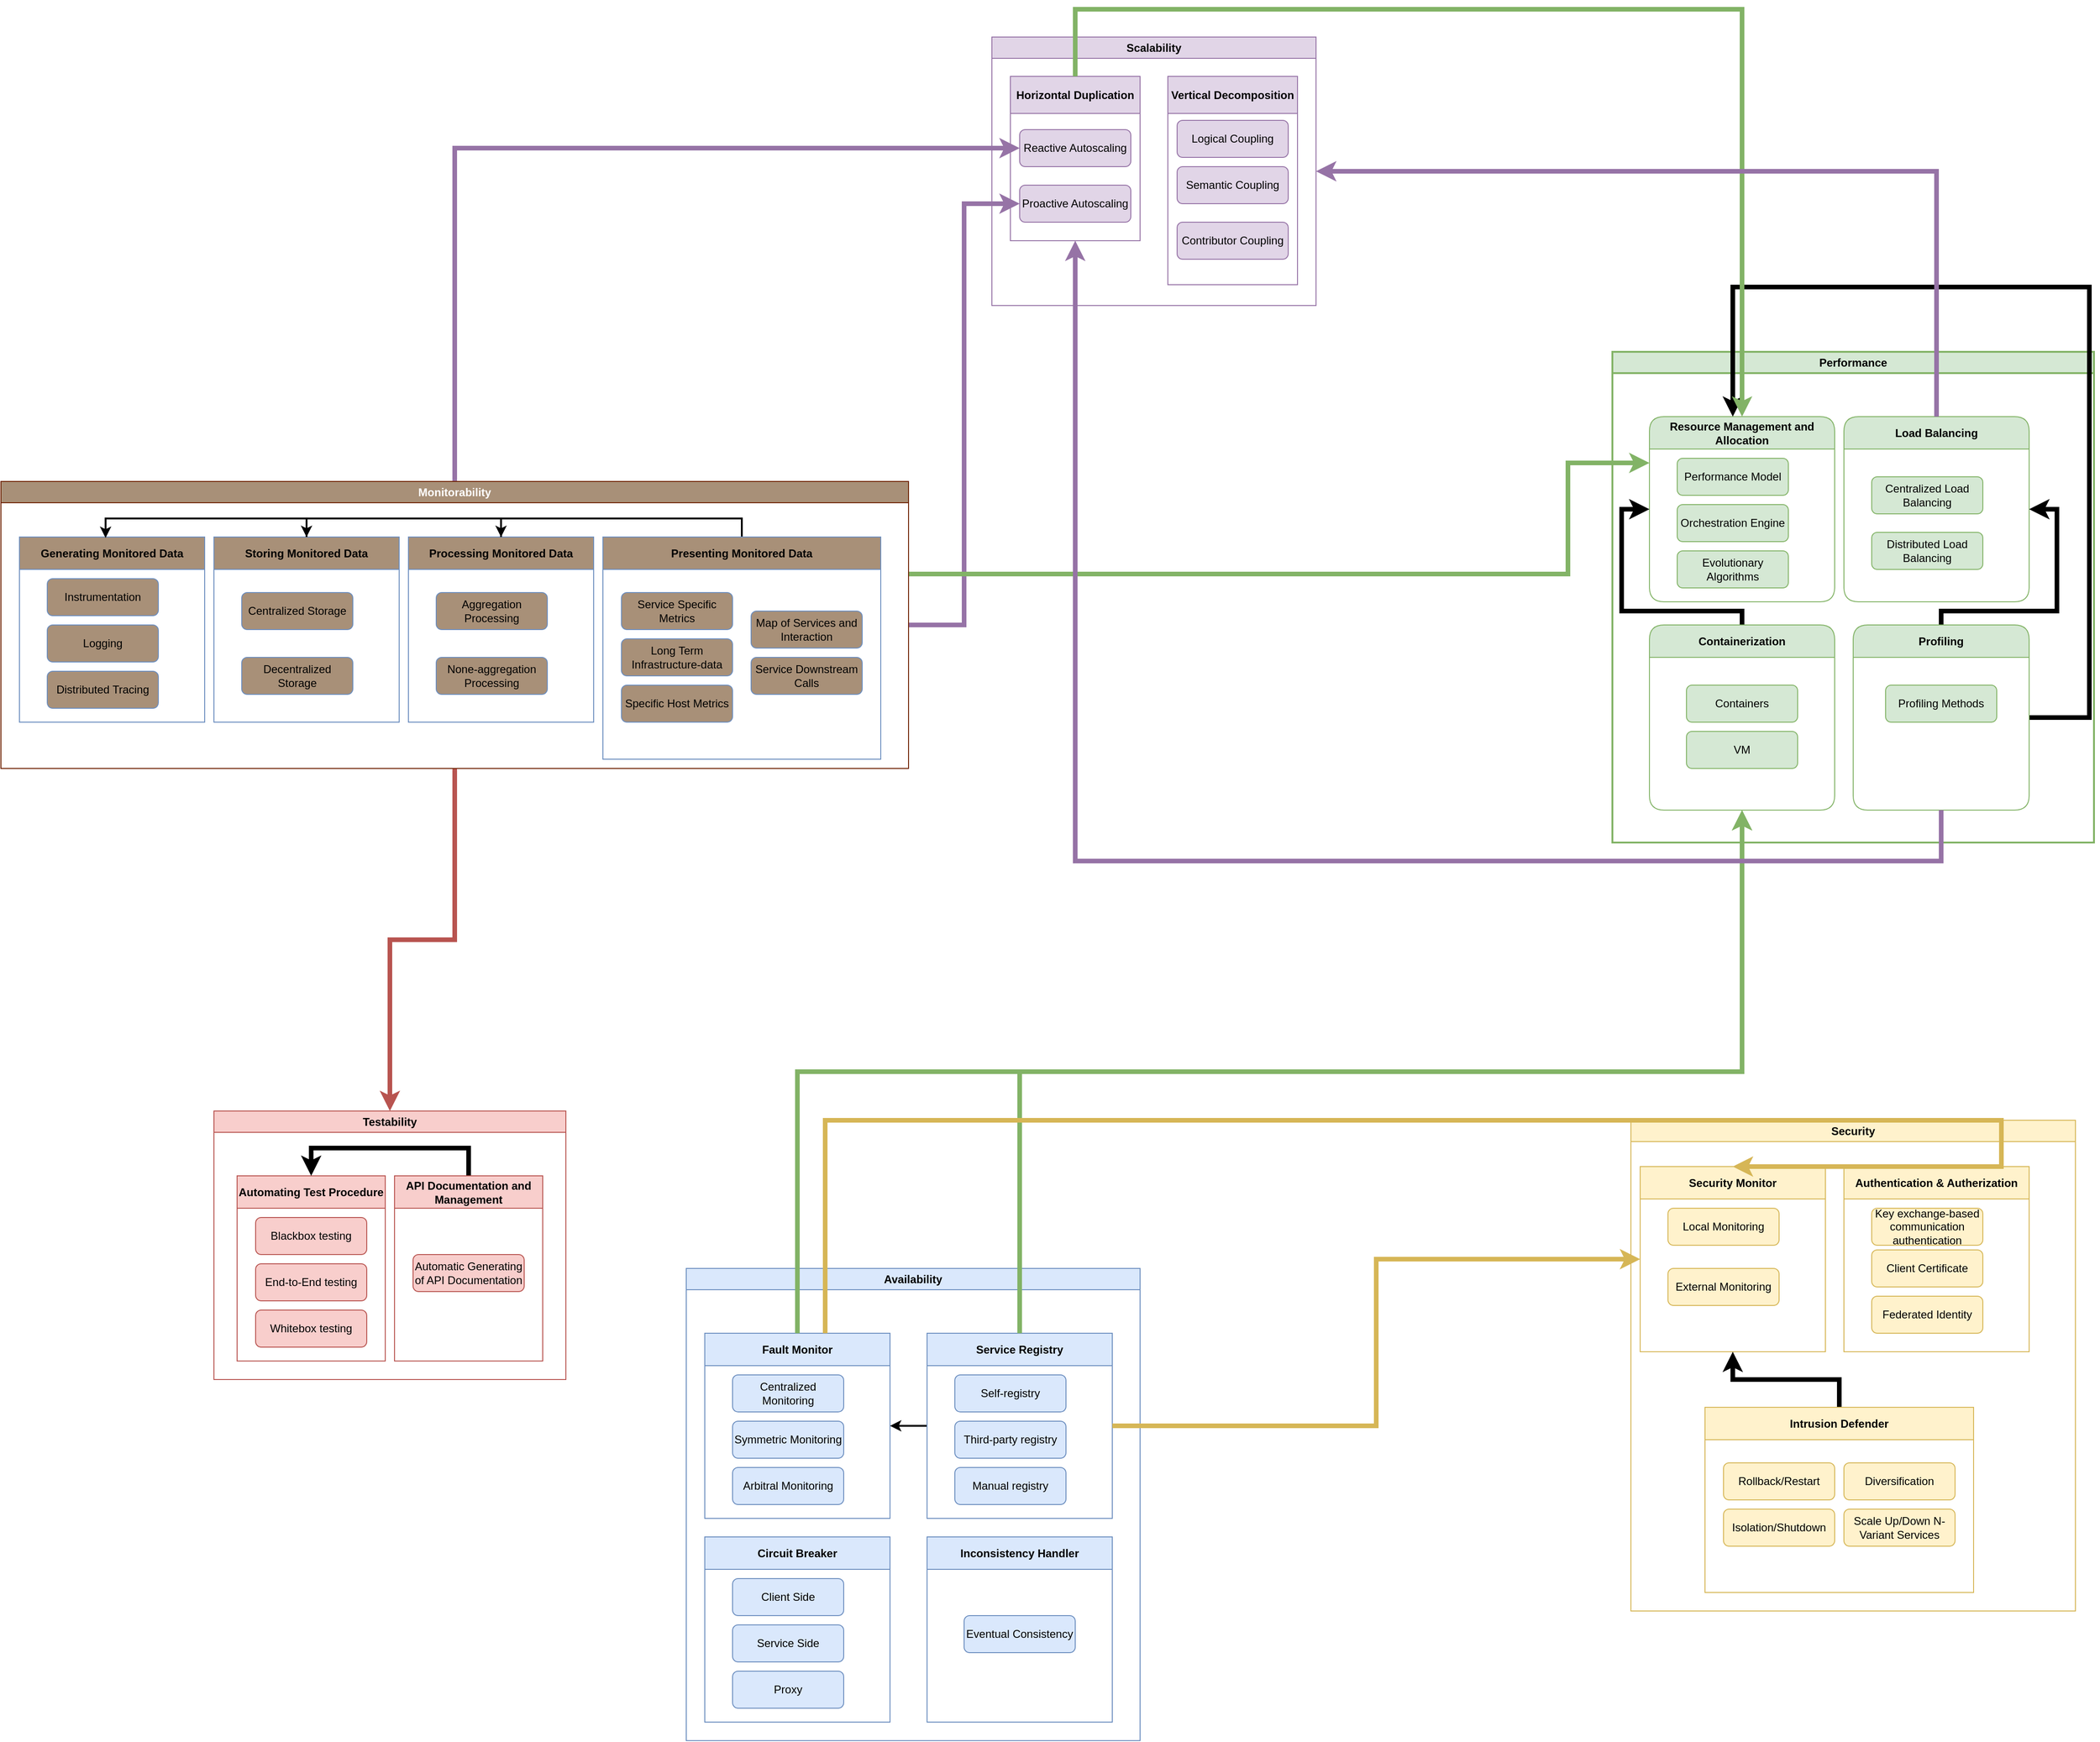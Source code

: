 <mxfile version="22.0.8" type="github">
  <diagram id="R2lEEEUBdFMjLlhIrx00" name="Page-1">
    <mxGraphModel dx="4310" dy="2520" grid="1" gridSize="10" guides="1" tooltips="1" connect="1" arrows="1" fold="1" page="1" pageScale="1" pageWidth="1920" pageHeight="1200" math="0" shadow="0" extFonts="Permanent Marker^https://fonts.googleapis.com/css?family=Permanent+Marker">
      <root>
        <mxCell id="0" />
        <mxCell id="1" parent="0" />
        <mxCell id="cCLrs_CAnp8vthAAdHYO-9" value="&lt;div&gt;Scalability&lt;/div&gt;" style="swimlane;whiteSpace=wrap;html=1;fillColor=#e1d5e7;strokeColor=#9673a6;" parent="1" vertex="1">
          <mxGeometry x="-810" y="-420" width="350" height="290" as="geometry" />
        </mxCell>
        <mxCell id="cCLrs_CAnp8vthAAdHYO-12" value="&lt;div&gt;Horizontal Duplication&lt;/div&gt;" style="swimlane;whiteSpace=wrap;html=1;startSize=40;fillColor=#e1d5e7;strokeColor=#9673a6;" parent="cCLrs_CAnp8vthAAdHYO-9" vertex="1">
          <mxGeometry x="20" y="42.5" width="140" height="177.5" as="geometry" />
        </mxCell>
        <mxCell id="cCLrs_CAnp8vthAAdHYO-14" value="Reactive Autoscaling" style="rounded=1;whiteSpace=wrap;html=1;fillColor=#e1d5e7;strokeColor=#9673a6;" parent="cCLrs_CAnp8vthAAdHYO-12" vertex="1">
          <mxGeometry x="10" y="57.5" width="120" height="40" as="geometry" />
        </mxCell>
        <mxCell id="cCLrs_CAnp8vthAAdHYO-15" value="Proactive Autoscaling" style="rounded=1;whiteSpace=wrap;html=1;fillColor=#e1d5e7;strokeColor=#9673a6;" parent="cCLrs_CAnp8vthAAdHYO-12" vertex="1">
          <mxGeometry x="10" y="117.5" width="120" height="40" as="geometry" />
        </mxCell>
        <mxCell id="cCLrs_CAnp8vthAAdHYO-13" value="&lt;div&gt;Vertical Decomposition&lt;/div&gt;" style="swimlane;whiteSpace=wrap;html=1;startSize=40;fillColor=#e1d5e7;strokeColor=#9673a6;" parent="cCLrs_CAnp8vthAAdHYO-9" vertex="1">
          <mxGeometry x="190" y="42.5" width="140" height="225" as="geometry">
            <mxRectangle x="190" y="42.5" width="170" height="40" as="alternateBounds" />
          </mxGeometry>
        </mxCell>
        <mxCell id="cCLrs_CAnp8vthAAdHYO-17" value="&lt;div&gt;Logical Coupling&lt;br&gt;&lt;/div&gt;" style="rounded=1;whiteSpace=wrap;html=1;fillColor=#e1d5e7;strokeColor=#9673a6;" parent="cCLrs_CAnp8vthAAdHYO-13" vertex="1">
          <mxGeometry x="10" y="47.5" width="120" height="40" as="geometry" />
        </mxCell>
        <mxCell id="cCLrs_CAnp8vthAAdHYO-18" value="Semantic Coupling" style="rounded=1;whiteSpace=wrap;html=1;fillColor=#e1d5e7;strokeColor=#9673a6;" parent="cCLrs_CAnp8vthAAdHYO-13" vertex="1">
          <mxGeometry x="10" y="97.5" width="120" height="40" as="geometry" />
        </mxCell>
        <mxCell id="cCLrs_CAnp8vthAAdHYO-19" value="Contributor Coupling" style="rounded=1;whiteSpace=wrap;html=1;fillColor=#e1d5e7;strokeColor=#9673a6;" parent="cCLrs_CAnp8vthAAdHYO-13" vertex="1">
          <mxGeometry x="10" y="157.5" width="120" height="40" as="geometry" />
        </mxCell>
        <mxCell id="cCLrs_CAnp8vthAAdHYO-21" value="Performance" style="swimlane;whiteSpace=wrap;html=1;fillColor=#d5e8d4;strokeColor=#82b366;strokeWidth=2;" parent="1" vertex="1">
          <mxGeometry x="-140" y="-80" width="520" height="530" as="geometry" />
        </mxCell>
        <mxCell id="cCLrs_CAnp8vthAAdHYO-26" value="Resource Management and Allocation" style="swimlane;whiteSpace=wrap;html=1;startSize=35;fillColor=#d5e8d4;strokeColor=#82b366;rounded=1;" parent="cCLrs_CAnp8vthAAdHYO-21" vertex="1">
          <mxGeometry x="40" y="70" width="200" height="200" as="geometry" />
        </mxCell>
        <mxCell id="cCLrs_CAnp8vthAAdHYO-30" value="Performance Model" style="rounded=1;whiteSpace=wrap;html=1;fillColor=#d5e8d4;strokeColor=#82b366;" parent="cCLrs_CAnp8vthAAdHYO-26" vertex="1">
          <mxGeometry x="30" y="45" width="120" height="40" as="geometry" />
        </mxCell>
        <mxCell id="cCLrs_CAnp8vthAAdHYO-31" value="Orchestration Engine" style="rounded=1;whiteSpace=wrap;html=1;fillColor=#d5e8d4;strokeColor=#82b366;" parent="cCLrs_CAnp8vthAAdHYO-26" vertex="1">
          <mxGeometry x="30" y="95" width="120" height="40" as="geometry" />
        </mxCell>
        <mxCell id="cCLrs_CAnp8vthAAdHYO-32" value="Evolutionary Algorithms" style="rounded=1;whiteSpace=wrap;html=1;fillColor=#d5e8d4;strokeColor=#82b366;" parent="cCLrs_CAnp8vthAAdHYO-26" vertex="1">
          <mxGeometry x="30" y="145" width="120" height="40" as="geometry" />
        </mxCell>
        <mxCell id="cCLrs_CAnp8vthAAdHYO-27" value="Load Balancing" style="swimlane;whiteSpace=wrap;html=1;startSize=35;fillColor=#d5e8d4;strokeColor=#82b366;rounded=1;" parent="cCLrs_CAnp8vthAAdHYO-21" vertex="1">
          <mxGeometry x="250" y="70" width="200" height="200" as="geometry" />
        </mxCell>
        <mxCell id="cCLrs_CAnp8vthAAdHYO-33" value="Centralized Load Balancing" style="rounded=1;whiteSpace=wrap;html=1;fillColor=#d5e8d4;strokeColor=#82b366;" parent="cCLrs_CAnp8vthAAdHYO-27" vertex="1">
          <mxGeometry x="30" y="65" width="120" height="40" as="geometry" />
        </mxCell>
        <mxCell id="cCLrs_CAnp8vthAAdHYO-34" value="Distributed Load Balancing" style="rounded=1;whiteSpace=wrap;html=1;fillColor=#d5e8d4;strokeColor=#82b366;" parent="cCLrs_CAnp8vthAAdHYO-27" vertex="1">
          <mxGeometry x="30" y="125" width="120" height="40" as="geometry" />
        </mxCell>
        <mxCell id="cCLrs_CAnp8vthAAdHYO-129" style="edgeStyle=orthogonalEdgeStyle;rounded=0;orthogonalLoop=1;jettySize=auto;html=1;exitX=0.5;exitY=0;exitDx=0;exitDy=0;entryX=0;entryY=0.5;entryDx=0;entryDy=0;strokeWidth=5;" parent="cCLrs_CAnp8vthAAdHYO-21" source="cCLrs_CAnp8vthAAdHYO-28" target="cCLrs_CAnp8vthAAdHYO-26" edge="1">
          <mxGeometry relative="1" as="geometry">
            <Array as="points">
              <mxPoint x="140" y="280" />
              <mxPoint x="10" y="280" />
              <mxPoint x="10" y="170" />
            </Array>
          </mxGeometry>
        </mxCell>
        <mxCell id="cCLrs_CAnp8vthAAdHYO-28" value="Containerization" style="swimlane;whiteSpace=wrap;html=1;startSize=35;fillColor=#d5e8d4;strokeColor=#82b366;rounded=1;" parent="cCLrs_CAnp8vthAAdHYO-21" vertex="1">
          <mxGeometry x="40" y="295" width="200" height="200" as="geometry" />
        </mxCell>
        <mxCell id="cCLrs_CAnp8vthAAdHYO-103" value="Containers" style="rounded=1;whiteSpace=wrap;html=1;fillColor=#d5e8d4;strokeColor=#82b366;" parent="cCLrs_CAnp8vthAAdHYO-28" vertex="1">
          <mxGeometry x="40" y="65" width="120" height="40" as="geometry" />
        </mxCell>
        <mxCell id="cCLrs_CAnp8vthAAdHYO-104" value="VM" style="rounded=1;whiteSpace=wrap;html=1;fillColor=#d5e8d4;strokeColor=#82b366;" parent="cCLrs_CAnp8vthAAdHYO-28" vertex="1">
          <mxGeometry x="40" y="115" width="120" height="40" as="geometry" />
        </mxCell>
        <mxCell id="cCLrs_CAnp8vthAAdHYO-138" style="edgeStyle=orthogonalEdgeStyle;rounded=0;orthogonalLoop=1;jettySize=auto;html=1;exitX=1;exitY=0.5;exitDx=0;exitDy=0;strokeWidth=5;" parent="cCLrs_CAnp8vthAAdHYO-21" source="cCLrs_CAnp8vthAAdHYO-29" edge="1">
          <mxGeometry relative="1" as="geometry">
            <Array as="points">
              <mxPoint x="515" y="395" />
              <mxPoint x="515" y="-70" />
              <mxPoint x="130" y="-70" />
              <mxPoint x="130" y="70" />
            </Array>
            <mxPoint x="130" y="70" as="targetPoint" />
          </mxGeometry>
        </mxCell>
        <mxCell id="ivcwR1BW1cnBZH2qPvlK-3" style="edgeStyle=orthogonalEdgeStyle;rounded=0;orthogonalLoop=1;jettySize=auto;html=1;exitX=0.5;exitY=0;exitDx=0;exitDy=0;entryX=1;entryY=0.5;entryDx=0;entryDy=0;strokeWidth=5;" parent="cCLrs_CAnp8vthAAdHYO-21" source="cCLrs_CAnp8vthAAdHYO-29" target="cCLrs_CAnp8vthAAdHYO-27" edge="1">
          <mxGeometry relative="1" as="geometry">
            <Array as="points">
              <mxPoint x="355" y="280" />
              <mxPoint x="480" y="280" />
              <mxPoint x="480" y="170" />
            </Array>
          </mxGeometry>
        </mxCell>
        <mxCell id="cCLrs_CAnp8vthAAdHYO-29" value="Profiling" style="swimlane;whiteSpace=wrap;html=1;startSize=35;fillColor=#d5e8d4;strokeColor=#82b366;rounded=1;" parent="cCLrs_CAnp8vthAAdHYO-21" vertex="1">
          <mxGeometry x="260" y="295" width="190" height="200" as="geometry" />
        </mxCell>
        <mxCell id="cCLrs_CAnp8vthAAdHYO-105" value="Profiling Methods" style="rounded=1;whiteSpace=wrap;html=1;fillColor=#d5e8d4;strokeColor=#82b366;" parent="cCLrs_CAnp8vthAAdHYO-29" vertex="1">
          <mxGeometry x="35" y="65" width="120" height="40" as="geometry" />
        </mxCell>
        <mxCell id="cCLrs_CAnp8vthAAdHYO-22" value="Availability" style="swimlane;whiteSpace=wrap;html=1;fillColor=#dae8fc;strokeColor=#6c8ebf;" parent="1" vertex="1">
          <mxGeometry x="-1140" y="910" width="490" height="510" as="geometry" />
        </mxCell>
        <mxCell id="cCLrs_CAnp8vthAAdHYO-43" value="Fault Monitor" style="swimlane;whiteSpace=wrap;html=1;startSize=35;fillColor=#dae8fc;strokeColor=#6c8ebf;" parent="cCLrs_CAnp8vthAAdHYO-22" vertex="1">
          <mxGeometry x="20" y="70" width="200" height="200" as="geometry" />
        </mxCell>
        <mxCell id="cCLrs_CAnp8vthAAdHYO-44" value="Centralized Monitoring" style="rounded=1;whiteSpace=wrap;html=1;fillColor=#dae8fc;strokeColor=#6c8ebf;" parent="cCLrs_CAnp8vthAAdHYO-43" vertex="1">
          <mxGeometry x="30" y="45" width="120" height="40" as="geometry" />
        </mxCell>
        <mxCell id="cCLrs_CAnp8vthAAdHYO-45" value="Symmetric Monitoring" style="rounded=1;whiteSpace=wrap;html=1;fillColor=#dae8fc;strokeColor=#6c8ebf;" parent="cCLrs_CAnp8vthAAdHYO-43" vertex="1">
          <mxGeometry x="30" y="95" width="120" height="40" as="geometry" />
        </mxCell>
        <mxCell id="cCLrs_CAnp8vthAAdHYO-46" value="Arbitral Monitoring" style="rounded=1;whiteSpace=wrap;html=1;fillColor=#dae8fc;strokeColor=#6c8ebf;" parent="cCLrs_CAnp8vthAAdHYO-43" vertex="1">
          <mxGeometry x="30" y="145" width="120" height="40" as="geometry" />
        </mxCell>
        <mxCell id="cCLrs_CAnp8vthAAdHYO-140" style="edgeStyle=orthogonalEdgeStyle;rounded=0;orthogonalLoop=1;jettySize=auto;html=1;entryX=1;entryY=0.5;entryDx=0;entryDy=0;strokeWidth=2;" parent="cCLrs_CAnp8vthAAdHYO-22" source="cCLrs_CAnp8vthAAdHYO-47" target="cCLrs_CAnp8vthAAdHYO-43" edge="1">
          <mxGeometry relative="1" as="geometry" />
        </mxCell>
        <mxCell id="cCLrs_CAnp8vthAAdHYO-47" value="Service Registry" style="swimlane;whiteSpace=wrap;html=1;startSize=35;fillColor=#dae8fc;strokeColor=#6c8ebf;" parent="cCLrs_CAnp8vthAAdHYO-22" vertex="1">
          <mxGeometry x="260" y="70" width="200" height="200" as="geometry" />
        </mxCell>
        <mxCell id="cCLrs_CAnp8vthAAdHYO-48" value="Self-registry" style="rounded=1;whiteSpace=wrap;html=1;fillColor=#dae8fc;strokeColor=#6c8ebf;" parent="cCLrs_CAnp8vthAAdHYO-47" vertex="1">
          <mxGeometry x="30" y="45" width="120" height="40" as="geometry" />
        </mxCell>
        <mxCell id="cCLrs_CAnp8vthAAdHYO-49" value="Third-party registry" style="rounded=1;whiteSpace=wrap;html=1;fillColor=#dae8fc;strokeColor=#6c8ebf;" parent="cCLrs_CAnp8vthAAdHYO-47" vertex="1">
          <mxGeometry x="30" y="95" width="120" height="40" as="geometry" />
        </mxCell>
        <mxCell id="cCLrs_CAnp8vthAAdHYO-50" value="Manual registry" style="rounded=1;whiteSpace=wrap;html=1;fillColor=#dae8fc;strokeColor=#6c8ebf;" parent="cCLrs_CAnp8vthAAdHYO-47" vertex="1">
          <mxGeometry x="30" y="145" width="120" height="40" as="geometry" />
        </mxCell>
        <mxCell id="cCLrs_CAnp8vthAAdHYO-51" value="Circuit Breaker" style="swimlane;whiteSpace=wrap;html=1;startSize=35;fillColor=#dae8fc;strokeColor=#6c8ebf;" parent="cCLrs_CAnp8vthAAdHYO-22" vertex="1">
          <mxGeometry x="20" y="290" width="200" height="200" as="geometry" />
        </mxCell>
        <mxCell id="cCLrs_CAnp8vthAAdHYO-52" value="Client Side" style="rounded=1;whiteSpace=wrap;html=1;fillColor=#dae8fc;strokeColor=#6c8ebf;" parent="cCLrs_CAnp8vthAAdHYO-51" vertex="1">
          <mxGeometry x="30" y="45" width="120" height="40" as="geometry" />
        </mxCell>
        <mxCell id="cCLrs_CAnp8vthAAdHYO-53" value="Service Side" style="rounded=1;whiteSpace=wrap;html=1;fillColor=#dae8fc;strokeColor=#6c8ebf;" parent="cCLrs_CAnp8vthAAdHYO-51" vertex="1">
          <mxGeometry x="30" y="95" width="120" height="40" as="geometry" />
        </mxCell>
        <mxCell id="cCLrs_CAnp8vthAAdHYO-54" value="Proxy" style="rounded=1;whiteSpace=wrap;html=1;fillColor=#dae8fc;strokeColor=#6c8ebf;" parent="cCLrs_CAnp8vthAAdHYO-51" vertex="1">
          <mxGeometry x="30" y="145" width="120" height="40" as="geometry" />
        </mxCell>
        <mxCell id="cCLrs_CAnp8vthAAdHYO-55" value="Inconsistency Handler" style="swimlane;whiteSpace=wrap;html=1;startSize=35;fillColor=#dae8fc;strokeColor=#6c8ebf;" parent="cCLrs_CAnp8vthAAdHYO-22" vertex="1">
          <mxGeometry x="260" y="290" width="200" height="200" as="geometry" />
        </mxCell>
        <mxCell id="cCLrs_CAnp8vthAAdHYO-58" value="Eventual Consistency" style="rounded=1;whiteSpace=wrap;html=1;fillColor=#dae8fc;strokeColor=#6c8ebf;" parent="cCLrs_CAnp8vthAAdHYO-55" vertex="1">
          <mxGeometry x="40" y="85" width="120" height="40" as="geometry" />
        </mxCell>
        <mxCell id="cCLrs_CAnp8vthAAdHYO-122" style="edgeStyle=orthogonalEdgeStyle;rounded=0;orthogonalLoop=1;jettySize=auto;html=1;entryX=0;entryY=0.5;entryDx=0;entryDy=0;strokeColor=#9673a6;strokeWidth=5;fillColor=#e1d5e7;" parent="1" source="cCLrs_CAnp8vthAAdHYO-23" target="cCLrs_CAnp8vthAAdHYO-15" edge="1">
          <mxGeometry relative="1" as="geometry" />
        </mxCell>
        <mxCell id="cCLrs_CAnp8vthAAdHYO-124" style="edgeStyle=orthogonalEdgeStyle;rounded=0;orthogonalLoop=1;jettySize=auto;html=1;exitX=0.5;exitY=0;exitDx=0;exitDy=0;entryX=0;entryY=0.5;entryDx=0;entryDy=0;strokeColor=#9673a6;strokeWidth=5;fillColor=#e1d5e7;" parent="1" source="cCLrs_CAnp8vthAAdHYO-23" target="cCLrs_CAnp8vthAAdHYO-14" edge="1">
          <mxGeometry relative="1" as="geometry" />
        </mxCell>
        <mxCell id="cCLrs_CAnp8vthAAdHYO-131" style="edgeStyle=orthogonalEdgeStyle;rounded=0;orthogonalLoop=1;jettySize=auto;html=1;strokeWidth=5;strokeColor=#82b366;fillColor=#d5e8d4;entryX=0;entryY=0.25;entryDx=0;entryDy=0;" parent="1" target="cCLrs_CAnp8vthAAdHYO-26" edge="1">
          <mxGeometry relative="1" as="geometry">
            <Array as="points">
              <mxPoint x="-188" y="160" />
              <mxPoint x="-188" y="40" />
            </Array>
            <mxPoint x="-900" y="160" as="sourcePoint" />
            <mxPoint x="-170" y="40" as="targetPoint" />
          </mxGeometry>
        </mxCell>
        <mxCell id="cCLrs_CAnp8vthAAdHYO-163" style="edgeStyle=orthogonalEdgeStyle;rounded=0;orthogonalLoop=1;jettySize=auto;html=1;entryX=0.5;entryY=0;entryDx=0;entryDy=0;strokeWidth=5;fillColor=#f8cecc;strokeColor=#b85450;" parent="1" source="cCLrs_CAnp8vthAAdHYO-23" target="cCLrs_CAnp8vthAAdHYO-25" edge="1">
          <mxGeometry relative="1" as="geometry" />
        </mxCell>
        <mxCell id="cCLrs_CAnp8vthAAdHYO-23" value="Monitorability" style="swimlane;whiteSpace=wrap;html=1;fillColor=#A89078;strokeColor=#6D1F00;fontColor=#ffffff;" parent="1" vertex="1">
          <mxGeometry x="-1880" y="60" width="980" height="310" as="geometry" />
        </mxCell>
        <mxCell id="cCLrs_CAnp8vthAAdHYO-62" value="Generating Monitored Data" style="swimlane;whiteSpace=wrap;html=1;startSize=35;fillColor=#A89078;strokeColor=#6c8ebf;" parent="cCLrs_CAnp8vthAAdHYO-23" vertex="1">
          <mxGeometry x="20" y="60" width="200" height="200" as="geometry" />
        </mxCell>
        <mxCell id="cCLrs_CAnp8vthAAdHYO-63" value="Instrumentation" style="rounded=1;whiteSpace=wrap;html=1;fillColor=#A89078;strokeColor=#6c8ebf;" parent="cCLrs_CAnp8vthAAdHYO-62" vertex="1">
          <mxGeometry x="30" y="45" width="120" height="40" as="geometry" />
        </mxCell>
        <mxCell id="cCLrs_CAnp8vthAAdHYO-64" value="Logging" style="rounded=1;whiteSpace=wrap;html=1;fillColor=#A89078;strokeColor=#6c8ebf;" parent="cCLrs_CAnp8vthAAdHYO-62" vertex="1">
          <mxGeometry x="30" y="95" width="120" height="40" as="geometry" />
        </mxCell>
        <mxCell id="cCLrs_CAnp8vthAAdHYO-65" value="Distributed Tracing" style="rounded=1;whiteSpace=wrap;html=1;fillColor=#A89078;strokeColor=#6c8ebf;" parent="cCLrs_CAnp8vthAAdHYO-62" vertex="1">
          <mxGeometry x="30" y="145" width="120" height="40" as="geometry" />
        </mxCell>
        <mxCell id="cCLrs_CAnp8vthAAdHYO-66" value="Storing Monitored Data" style="swimlane;whiteSpace=wrap;html=1;startSize=35;fillColor=#A89078;strokeColor=#6c8ebf;" parent="cCLrs_CAnp8vthAAdHYO-23" vertex="1">
          <mxGeometry x="230" y="60" width="200" height="200" as="geometry" />
        </mxCell>
        <mxCell id="cCLrs_CAnp8vthAAdHYO-67" value="Centralized Storage" style="rounded=1;whiteSpace=wrap;html=1;fillColor=#A89078;strokeColor=#6c8ebf;" parent="cCLrs_CAnp8vthAAdHYO-66" vertex="1">
          <mxGeometry x="30" y="60" width="120" height="40" as="geometry" />
        </mxCell>
        <mxCell id="cCLrs_CAnp8vthAAdHYO-68" value="Decentralized Storage" style="rounded=1;whiteSpace=wrap;html=1;fillColor=#A89078;strokeColor=#6c8ebf;" parent="cCLrs_CAnp8vthAAdHYO-66" vertex="1">
          <mxGeometry x="30" y="130" width="120" height="40" as="geometry" />
        </mxCell>
        <mxCell id="cCLrs_CAnp8vthAAdHYO-70" value="Processing Monitored Data" style="swimlane;whiteSpace=wrap;html=1;startSize=35;fillColor=#A89078;strokeColor=#6c8ebf;" parent="cCLrs_CAnp8vthAAdHYO-23" vertex="1">
          <mxGeometry x="440" y="60" width="200" height="200" as="geometry" />
        </mxCell>
        <mxCell id="cCLrs_CAnp8vthAAdHYO-71" value="Aggregation Processing" style="rounded=1;whiteSpace=wrap;html=1;fillColor=#A89078;strokeColor=#6c8ebf;" parent="cCLrs_CAnp8vthAAdHYO-70" vertex="1">
          <mxGeometry x="30" y="60" width="120" height="40" as="geometry" />
        </mxCell>
        <mxCell id="cCLrs_CAnp8vthAAdHYO-72" value="None-aggregation Processing" style="rounded=1;whiteSpace=wrap;html=1;fillColor=#A89078;strokeColor=#6c8ebf;" parent="cCLrs_CAnp8vthAAdHYO-70" vertex="1">
          <mxGeometry x="30" y="130" width="120" height="40" as="geometry" />
        </mxCell>
        <mxCell id="cCLrs_CAnp8vthAAdHYO-143" style="edgeStyle=orthogonalEdgeStyle;rounded=0;orthogonalLoop=1;jettySize=auto;html=1;exitX=0.5;exitY=0;exitDx=0;exitDy=0;entryX=0.5;entryY=0;entryDx=0;entryDy=0;strokeWidth=2;" parent="cCLrs_CAnp8vthAAdHYO-23" source="cCLrs_CAnp8vthAAdHYO-73" target="cCLrs_CAnp8vthAAdHYO-70" edge="1">
          <mxGeometry relative="1" as="geometry" />
        </mxCell>
        <mxCell id="cCLrs_CAnp8vthAAdHYO-73" value="Presenting Monitored Data" style="swimlane;whiteSpace=wrap;html=1;startSize=35;fillColor=#A89078;strokeColor=#6c8ebf;" parent="cCLrs_CAnp8vthAAdHYO-23" vertex="1">
          <mxGeometry x="650" y="60" width="300" height="240" as="geometry" />
        </mxCell>
        <mxCell id="cCLrs_CAnp8vthAAdHYO-74" value="Service Specific Metrics" style="rounded=1;whiteSpace=wrap;html=1;fillColor=#A89078;strokeColor=#6c8ebf;" parent="cCLrs_CAnp8vthAAdHYO-73" vertex="1">
          <mxGeometry x="20" y="60" width="120" height="40" as="geometry" />
        </mxCell>
        <mxCell id="cCLrs_CAnp8vthAAdHYO-75" value="Long Term Infrastructure-data" style="rounded=1;whiteSpace=wrap;html=1;fillColor=#A89078;strokeColor=#6c8ebf;" parent="cCLrs_CAnp8vthAAdHYO-73" vertex="1">
          <mxGeometry x="20" y="110" width="120" height="40" as="geometry" />
        </mxCell>
        <mxCell id="cCLrs_CAnp8vthAAdHYO-76" value="Specific Host Metrics" style="rounded=1;whiteSpace=wrap;html=1;fillColor=#A89078;strokeColor=#6c8ebf;" parent="cCLrs_CAnp8vthAAdHYO-73" vertex="1">
          <mxGeometry x="20" y="160" width="120" height="40" as="geometry" />
        </mxCell>
        <mxCell id="cCLrs_CAnp8vthAAdHYO-77" value="Map of Services and Interaction" style="rounded=1;whiteSpace=wrap;html=1;fillColor=#A89078;strokeColor=#6c8ebf;" parent="cCLrs_CAnp8vthAAdHYO-73" vertex="1">
          <mxGeometry x="160" y="80" width="120" height="40" as="geometry" />
        </mxCell>
        <mxCell id="cCLrs_CAnp8vthAAdHYO-79" value="&lt;div&gt;Service Downstream Calls&lt;/div&gt;" style="rounded=1;whiteSpace=wrap;html=1;fillColor=#A89078;strokeColor=#6c8ebf;" parent="cCLrs_CAnp8vthAAdHYO-73" vertex="1">
          <mxGeometry x="160" y="130" width="120" height="40" as="geometry" />
        </mxCell>
        <mxCell id="cCLrs_CAnp8vthAAdHYO-147" style="edgeStyle=orthogonalEdgeStyle;rounded=0;orthogonalLoop=1;jettySize=auto;html=1;strokeWidth=2;" parent="cCLrs_CAnp8vthAAdHYO-23" source="cCLrs_CAnp8vthAAdHYO-70" edge="1">
          <mxGeometry relative="1" as="geometry">
            <mxPoint x="330" y="60" as="targetPoint" />
            <Array as="points">
              <mxPoint x="540" y="40" />
              <mxPoint x="330" y="40" />
              <mxPoint x="330" y="58" />
            </Array>
          </mxGeometry>
        </mxCell>
        <mxCell id="cCLrs_CAnp8vthAAdHYO-148" style="edgeStyle=orthogonalEdgeStyle;rounded=0;orthogonalLoop=1;jettySize=auto;html=1;entryX=0.465;entryY=0.005;entryDx=0;entryDy=0;entryPerimeter=0;strokeWidth=2;" parent="cCLrs_CAnp8vthAAdHYO-23" source="cCLrs_CAnp8vthAAdHYO-66" target="cCLrs_CAnp8vthAAdHYO-62" edge="1">
          <mxGeometry relative="1" as="geometry">
            <Array as="points">
              <mxPoint x="330" y="40" />
              <mxPoint x="113" y="40" />
            </Array>
          </mxGeometry>
        </mxCell>
        <mxCell id="cCLrs_CAnp8vthAAdHYO-25" value="Testability" style="swimlane;whiteSpace=wrap;html=1;fillColor=#f8cecc;strokeColor=#b85450;" parent="1" vertex="1">
          <mxGeometry x="-1650" y="740" width="380" height="290" as="geometry" />
        </mxCell>
        <mxCell id="cCLrs_CAnp8vthAAdHYO-94" value="Automating Test Procedure" style="swimlane;whiteSpace=wrap;html=1;startSize=35;fillColor=#f8cecc;strokeColor=#b85450;" parent="cCLrs_CAnp8vthAAdHYO-25" vertex="1">
          <mxGeometry x="25" y="70" width="160" height="200" as="geometry" />
        </mxCell>
        <mxCell id="cCLrs_CAnp8vthAAdHYO-95" value="Blackbox testing" style="rounded=1;whiteSpace=wrap;html=1;fillColor=#f8cecc;strokeColor=#b85450;" parent="cCLrs_CAnp8vthAAdHYO-94" vertex="1">
          <mxGeometry x="20" y="45" width="120" height="40" as="geometry" />
        </mxCell>
        <mxCell id="cCLrs_CAnp8vthAAdHYO-96" value="End-to-End testing" style="rounded=1;whiteSpace=wrap;html=1;fillColor=#f8cecc;strokeColor=#b85450;" parent="cCLrs_CAnp8vthAAdHYO-94" vertex="1">
          <mxGeometry x="20" y="95" width="120" height="40" as="geometry" />
        </mxCell>
        <mxCell id="cCLrs_CAnp8vthAAdHYO-97" value="Whitebox testing" style="rounded=1;whiteSpace=wrap;html=1;fillColor=#f8cecc;strokeColor=#b85450;" parent="cCLrs_CAnp8vthAAdHYO-94" vertex="1">
          <mxGeometry x="20" y="145" width="120" height="40" as="geometry" />
        </mxCell>
        <mxCell id="cCLrs_CAnp8vthAAdHYO-159" style="edgeStyle=orthogonalEdgeStyle;rounded=0;orthogonalLoop=1;jettySize=auto;html=1;exitX=0.5;exitY=0;exitDx=0;exitDy=0;entryX=0.5;entryY=0;entryDx=0;entryDy=0;strokeWidth=5;" parent="cCLrs_CAnp8vthAAdHYO-25" source="cCLrs_CAnp8vthAAdHYO-99" target="cCLrs_CAnp8vthAAdHYO-94" edge="1">
          <mxGeometry relative="1" as="geometry">
            <Array as="points">
              <mxPoint x="275" y="40" />
              <mxPoint x="105" y="40" />
            </Array>
          </mxGeometry>
        </mxCell>
        <mxCell id="cCLrs_CAnp8vthAAdHYO-99" value="API Documentation and Management" style="swimlane;whiteSpace=wrap;html=1;startSize=35;fillColor=#f8cecc;strokeColor=#b85450;" parent="cCLrs_CAnp8vthAAdHYO-25" vertex="1">
          <mxGeometry x="195" y="70" width="160" height="200" as="geometry" />
        </mxCell>
        <mxCell id="cCLrs_CAnp8vthAAdHYO-100" value="Automatic Generating of API Documentation" style="rounded=1;whiteSpace=wrap;html=1;fillColor=#f8cecc;strokeColor=#b85450;" parent="cCLrs_CAnp8vthAAdHYO-99" vertex="1">
          <mxGeometry x="20" y="85" width="120" height="40" as="geometry" />
        </mxCell>
        <mxCell id="cCLrs_CAnp8vthAAdHYO-24" value="Security" style="swimlane;whiteSpace=wrap;html=1;fillColor=#fff2cc;strokeColor=#d6b656;" parent="1" vertex="1">
          <mxGeometry x="-120" y="750" width="480" height="530" as="geometry" />
        </mxCell>
        <mxCell id="cCLrs_CAnp8vthAAdHYO-80" value="Security Monitor" style="swimlane;whiteSpace=wrap;html=1;startSize=35;fillColor=#fff2cc;strokeColor=#d6b656;" parent="cCLrs_CAnp8vthAAdHYO-24" vertex="1">
          <mxGeometry x="10" y="50" width="200" height="200" as="geometry" />
        </mxCell>
        <mxCell id="cCLrs_CAnp8vthAAdHYO-81" value="Local Monitoring" style="rounded=1;whiteSpace=wrap;html=1;fillColor=#fff2cc;strokeColor=#d6b656;" parent="cCLrs_CAnp8vthAAdHYO-80" vertex="1">
          <mxGeometry x="30" y="45" width="120" height="40" as="geometry" />
        </mxCell>
        <mxCell id="cCLrs_CAnp8vthAAdHYO-82" value="External Monitoring" style="rounded=1;whiteSpace=wrap;html=1;fillColor=#fff2cc;strokeColor=#d6b656;" parent="cCLrs_CAnp8vthAAdHYO-80" vertex="1">
          <mxGeometry x="30" y="110" width="120" height="40" as="geometry" />
        </mxCell>
        <mxCell id="cCLrs_CAnp8vthAAdHYO-84" value="Authentication &amp;amp; Autherization" style="swimlane;whiteSpace=wrap;html=1;startSize=35;fillColor=#fff2cc;strokeColor=#d6b656;" parent="cCLrs_CAnp8vthAAdHYO-24" vertex="1">
          <mxGeometry x="230" y="50" width="200" height="200" as="geometry" />
        </mxCell>
        <mxCell id="cCLrs_CAnp8vthAAdHYO-85" value="Key exchange-based communication authentication" style="rounded=1;whiteSpace=wrap;html=1;fillColor=#fff2cc;strokeColor=#d6b656;" parent="cCLrs_CAnp8vthAAdHYO-84" vertex="1">
          <mxGeometry x="30" y="45" width="120" height="40" as="geometry" />
        </mxCell>
        <mxCell id="cCLrs_CAnp8vthAAdHYO-86" value="Client Certificate" style="rounded=1;whiteSpace=wrap;html=1;fillColor=#fff2cc;strokeColor=#d6b656;" parent="cCLrs_CAnp8vthAAdHYO-84" vertex="1">
          <mxGeometry x="30" y="90" width="120" height="40" as="geometry" />
        </mxCell>
        <mxCell id="cCLrs_CAnp8vthAAdHYO-87" value="Federated Identity" style="rounded=1;whiteSpace=wrap;html=1;fillColor=#fff2cc;strokeColor=#d6b656;" parent="cCLrs_CAnp8vthAAdHYO-84" vertex="1">
          <mxGeometry x="30" y="140" width="120" height="40" as="geometry" />
        </mxCell>
        <mxCell id="cCLrs_CAnp8vthAAdHYO-154" style="edgeStyle=orthogonalEdgeStyle;rounded=0;orthogonalLoop=1;jettySize=auto;html=1;exitX=0.5;exitY=0;exitDx=0;exitDy=0;entryX=0.5;entryY=1;entryDx=0;entryDy=0;strokeWidth=5;" parent="cCLrs_CAnp8vthAAdHYO-24" source="cCLrs_CAnp8vthAAdHYO-88" target="cCLrs_CAnp8vthAAdHYO-80" edge="1">
          <mxGeometry relative="1" as="geometry" />
        </mxCell>
        <mxCell id="cCLrs_CAnp8vthAAdHYO-88" value="Intrusion Defender" style="swimlane;whiteSpace=wrap;html=1;startSize=35;fillColor=#fff2cc;strokeColor=#d6b656;" parent="cCLrs_CAnp8vthAAdHYO-24" vertex="1">
          <mxGeometry x="80" y="310" width="290" height="200" as="geometry" />
        </mxCell>
        <mxCell id="cCLrs_CAnp8vthAAdHYO-89" value="Rollback/Restart" style="rounded=1;whiteSpace=wrap;html=1;fillColor=#fff2cc;strokeColor=#d6b656;" parent="cCLrs_CAnp8vthAAdHYO-88" vertex="1">
          <mxGeometry x="20" y="60" width="120" height="40" as="geometry" />
        </mxCell>
        <mxCell id="cCLrs_CAnp8vthAAdHYO-90" value="Isolation/Shutdown" style="rounded=1;whiteSpace=wrap;html=1;fillColor=#fff2cc;strokeColor=#d6b656;" parent="cCLrs_CAnp8vthAAdHYO-88" vertex="1">
          <mxGeometry x="20" y="110" width="120" height="40" as="geometry" />
        </mxCell>
        <mxCell id="cCLrs_CAnp8vthAAdHYO-91" value="Diversification" style="rounded=1;whiteSpace=wrap;html=1;fillColor=#fff2cc;strokeColor=#d6b656;" parent="cCLrs_CAnp8vthAAdHYO-88" vertex="1">
          <mxGeometry x="150" y="60" width="120" height="40" as="geometry" />
        </mxCell>
        <mxCell id="cCLrs_CAnp8vthAAdHYO-93" value="Scale Up/Down N-Variant Services" style="rounded=1;whiteSpace=wrap;html=1;fillColor=#fff2cc;strokeColor=#d6b656;" parent="cCLrs_CAnp8vthAAdHYO-88" vertex="1">
          <mxGeometry x="150" y="110" width="120" height="40" as="geometry" />
        </mxCell>
        <mxCell id="cCLrs_CAnp8vthAAdHYO-128" style="edgeStyle=orthogonalEdgeStyle;rounded=0;orthogonalLoop=1;jettySize=auto;html=1;exitX=0.5;exitY=0;exitDx=0;exitDy=0;entryX=0.5;entryY=0;entryDx=0;entryDy=0;fillColor=#d5e8d4;strokeColor=#82b366;strokeWidth=5;" parent="1" source="cCLrs_CAnp8vthAAdHYO-12" target="cCLrs_CAnp8vthAAdHYO-26" edge="1">
          <mxGeometry relative="1" as="geometry">
            <Array as="points">
              <mxPoint x="-720" y="-450" />
              <mxPoint y="-450" />
            </Array>
          </mxGeometry>
        </mxCell>
        <mxCell id="cCLrs_CAnp8vthAAdHYO-135" style="edgeStyle=orthogonalEdgeStyle;rounded=0;orthogonalLoop=1;jettySize=auto;html=1;exitX=0.5;exitY=0;exitDx=0;exitDy=0;entryX=0.5;entryY=1;entryDx=0;entryDy=0;fillColor=#d5e8d4;strokeColor=#82b366;strokeWidth=5;" parent="1" source="cCLrs_CAnp8vthAAdHYO-43" target="cCLrs_CAnp8vthAAdHYO-28" edge="1">
          <mxGeometry relative="1" as="geometry" />
        </mxCell>
        <mxCell id="cCLrs_CAnp8vthAAdHYO-136" style="edgeStyle=orthogonalEdgeStyle;rounded=0;orthogonalLoop=1;jettySize=auto;html=1;exitX=0.5;exitY=0;exitDx=0;exitDy=0;entryX=0.5;entryY=1;entryDx=0;entryDy=0;fillColor=#d5e8d4;strokeColor=#82b366;strokeWidth=5;" parent="1" source="cCLrs_CAnp8vthAAdHYO-47" target="cCLrs_CAnp8vthAAdHYO-28" edge="1">
          <mxGeometry relative="1" as="geometry" />
        </mxCell>
        <mxCell id="cCLrs_CAnp8vthAAdHYO-139" style="edgeStyle=orthogonalEdgeStyle;rounded=0;orthogonalLoop=1;jettySize=auto;html=1;exitX=0.5;exitY=1;exitDx=0;exitDy=0;entryX=0.5;entryY=1;entryDx=0;entryDy=0;fillColor=#e1d5e7;strokeColor=#9673a6;strokeWidth=5;" parent="1" source="cCLrs_CAnp8vthAAdHYO-29" target="cCLrs_CAnp8vthAAdHYO-12" edge="1">
          <mxGeometry relative="1" as="geometry">
            <Array as="points">
              <mxPoint x="215" y="470" />
              <mxPoint x="-720" y="470" />
            </Array>
          </mxGeometry>
        </mxCell>
        <mxCell id="cCLrs_CAnp8vthAAdHYO-152" style="edgeStyle=orthogonalEdgeStyle;rounded=0;orthogonalLoop=1;jettySize=auto;html=1;entryX=0.5;entryY=0;entryDx=0;entryDy=0;fillColor=#fff2cc;strokeColor=#d6b656;strokeWidth=5;" parent="1" target="cCLrs_CAnp8vthAAdHYO-80" edge="1">
          <mxGeometry relative="1" as="geometry">
            <mxPoint x="-990" y="980" as="sourcePoint" />
            <Array as="points">
              <mxPoint x="-990" y="750" />
              <mxPoint x="280" y="750" />
            </Array>
          </mxGeometry>
        </mxCell>
        <mxCell id="cCLrs_CAnp8vthAAdHYO-153" style="edgeStyle=orthogonalEdgeStyle;rounded=0;orthogonalLoop=1;jettySize=auto;html=1;exitX=1;exitY=0.5;exitDx=0;exitDy=0;entryX=0;entryY=0.5;entryDx=0;entryDy=0;fillColor=#fff2cc;strokeColor=#d6b656;strokeWidth=5;" parent="1" source="cCLrs_CAnp8vthAAdHYO-47" target="cCLrs_CAnp8vthAAdHYO-80" edge="1">
          <mxGeometry relative="1" as="geometry" />
        </mxCell>
        <mxCell id="cCLrs_CAnp8vthAAdHYO-134" style="edgeStyle=orthogonalEdgeStyle;rounded=0;orthogonalLoop=1;jettySize=auto;html=1;exitX=0.5;exitY=0;exitDx=0;exitDy=0;fillColor=#e1d5e7;strokeColor=#9673a6;strokeWidth=5;entryX=1;entryY=0.5;entryDx=0;entryDy=0;" parent="1" source="cCLrs_CAnp8vthAAdHYO-27" target="cCLrs_CAnp8vthAAdHYO-9" edge="1">
          <mxGeometry relative="1" as="geometry">
            <mxPoint x="-470" y="-100" as="targetPoint" />
          </mxGeometry>
        </mxCell>
      </root>
    </mxGraphModel>
  </diagram>
</mxfile>
